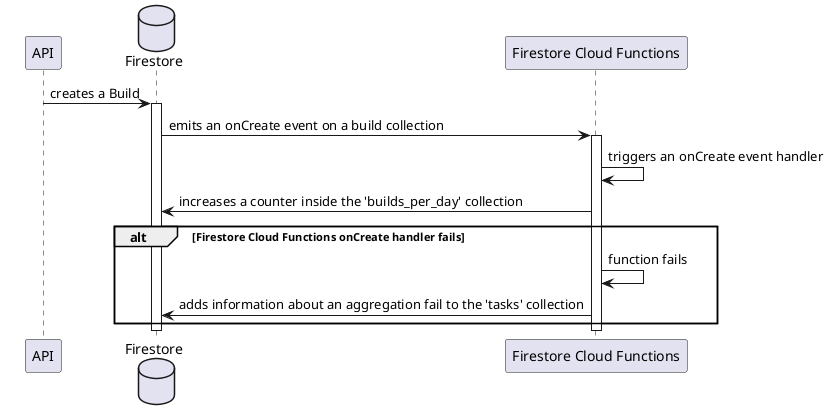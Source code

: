 @startuml firestore_create_builds_aggregation_sequence_diagram
    skinparam ParticipantPadding 20
    skinparam BoxPadding 10

    participant API

    database Firestore

    participant "Firestore Cloud Functions" as FCF

    API -> Firestore : creates a Build
    activate Firestore

    Firestore -> FCF : emits an onCreate event on a build collection
    activate FCF

    FCF -> FCF : triggers an onCreate event handler
    
    FCF -> Firestore : increases a counter inside the 'builds_per_day' collection

    alt Firestore Cloud Functions onCreate handler fails
        FCF -> FCF : function fails
        FCF -> Firestore : adds information about an aggregation fail to the 'tasks' collection
    end

    deactivate FCF
    deactivate Firestore

@enduml
